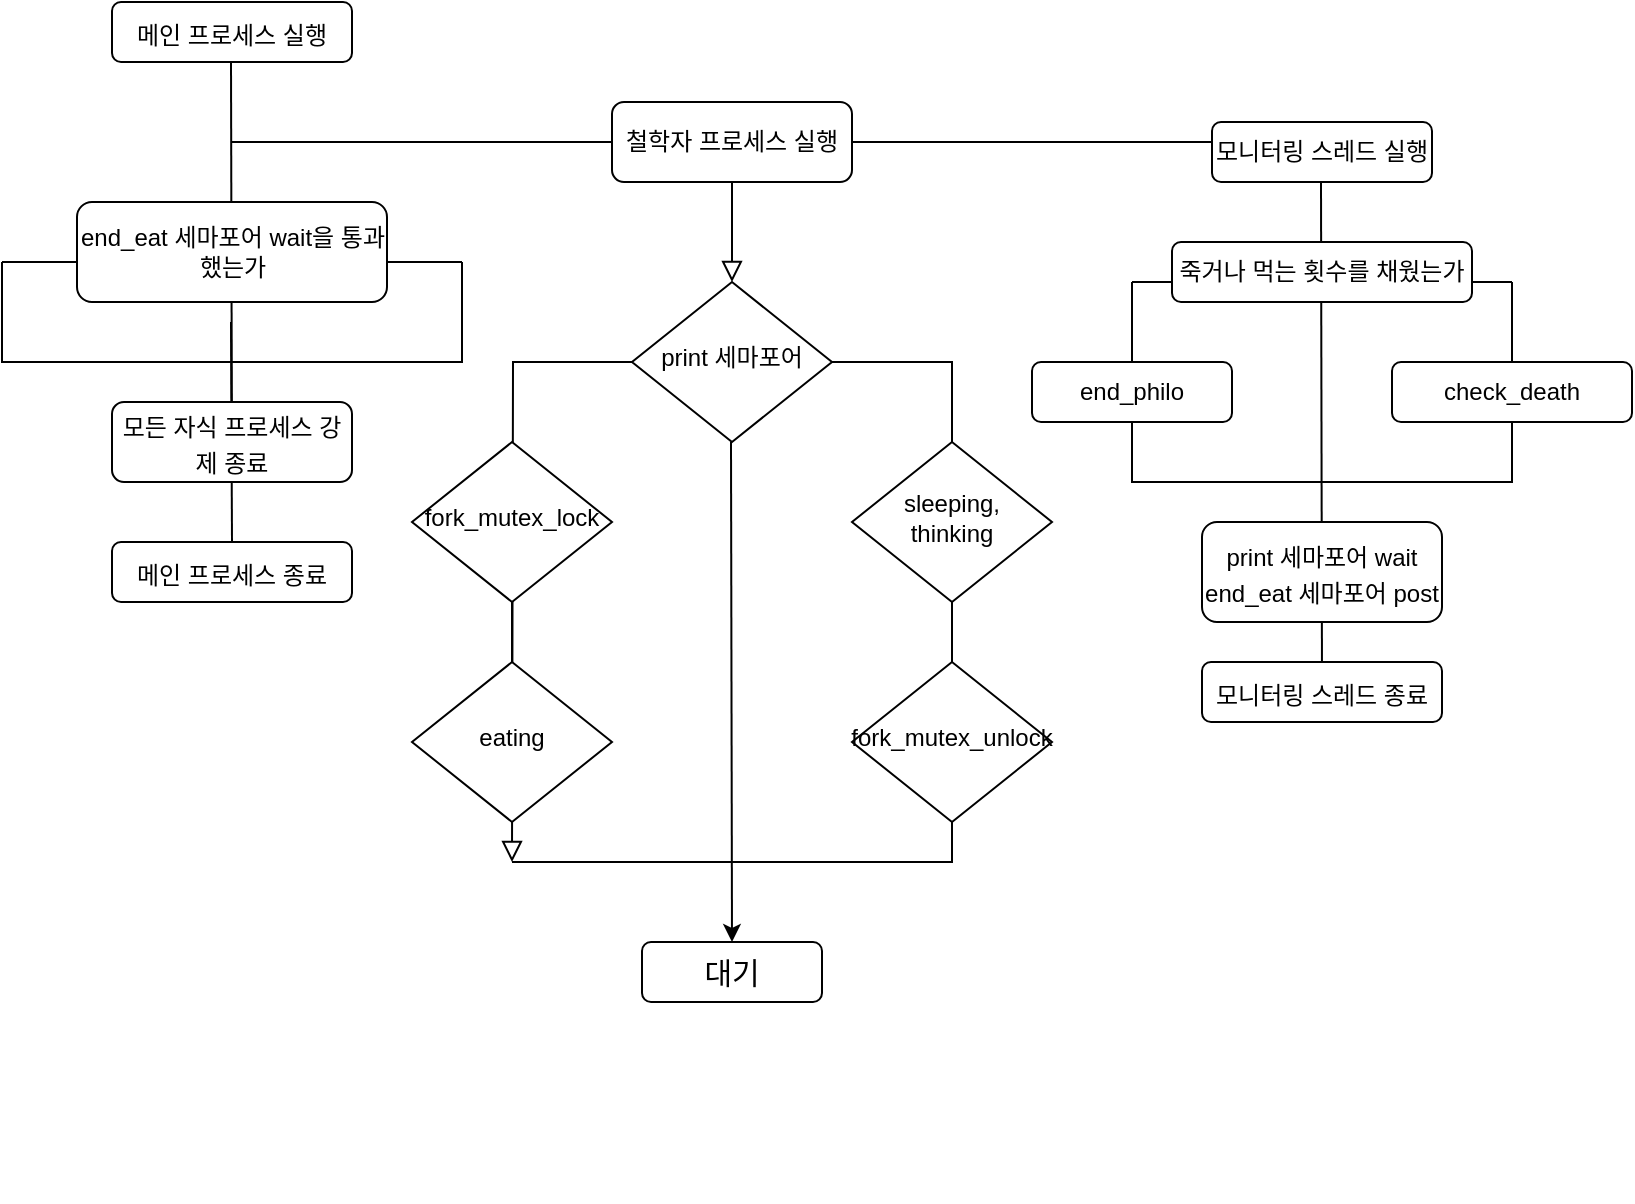 <mxfile version="20.0.1" type="github">
  <diagram id="uqdI3uxe2mKfC2IrHBiJ" name="Page-1">
    <mxGraphModel dx="1573" dy="834" grid="1" gridSize="10" guides="1" tooltips="1" connect="1" arrows="1" fold="1" page="1" pageScale="1" pageWidth="850" pageHeight="1100" math="0" shadow="0">
      <root>
        <mxCell id="0" />
        <mxCell id="1" parent="0" />
        <mxCell id="PLW9pPy8reArhbwLxWtk-1" value="&lt;font style=&quot;font-size: 12px;&quot;&gt;메인 프로세스 실행&lt;/font&gt;" style="rounded=1;whiteSpace=wrap;html=1;fontSize=15;" vertex="1" parent="1">
          <mxGeometry x="160" y="20" width="120" height="30" as="geometry" />
        </mxCell>
        <mxCell id="PLW9pPy8reArhbwLxWtk-2" value="" style="endArrow=none;html=1;rounded=0;fontSize=15;" edge="1" parent="1">
          <mxGeometry width="50" height="50" relative="1" as="geometry">
            <mxPoint x="220" y="260" as="sourcePoint" />
            <mxPoint x="219.5" y="50" as="targetPoint" />
          </mxGeometry>
        </mxCell>
        <mxCell id="PLW9pPy8reArhbwLxWtk-4" value="" style="swimlane;startSize=0;fontSize=12;" vertex="1" parent="1">
          <mxGeometry x="105" y="150" width="230" height="50" as="geometry" />
        </mxCell>
        <mxCell id="PLW9pPy8reArhbwLxWtk-6" value="" style="endArrow=none;html=1;rounded=0;fontSize=12;entryX=0.5;entryY=0;entryDx=0;entryDy=0;" edge="1" parent="PLW9pPy8reArhbwLxWtk-4" target="PLW9pPy8reArhbwLxWtk-8">
          <mxGeometry width="50" height="50" relative="1" as="geometry">
            <mxPoint x="114.5" y="30" as="sourcePoint" />
            <mxPoint x="115" y="70" as="targetPoint" />
          </mxGeometry>
        </mxCell>
        <mxCell id="PLW9pPy8reArhbwLxWtk-7" value="end_eat 세마포어 wait을 통과 했는가" style="rounded=1;whiteSpace=wrap;html=1;fontSize=12;" vertex="1" parent="1">
          <mxGeometry x="142.5" y="120" width="155" height="50" as="geometry" />
        </mxCell>
        <mxCell id="PLW9pPy8reArhbwLxWtk-8" value="&lt;font style=&quot;font-size: 12px;&quot;&gt;메인 프로세스 종료&lt;/font&gt;" style="rounded=1;whiteSpace=wrap;html=1;fontSize=15;" vertex="1" parent="1">
          <mxGeometry x="160" y="290" width="120" height="30" as="geometry" />
        </mxCell>
        <mxCell id="PLW9pPy8reArhbwLxWtk-9" value="" style="endArrow=none;html=1;rounded=0;fontSize=12;" edge="1" parent="1">
          <mxGeometry width="50" height="50" relative="1" as="geometry">
            <mxPoint x="220" y="90" as="sourcePoint" />
            <mxPoint x="710" y="90" as="targetPoint" />
          </mxGeometry>
        </mxCell>
        <mxCell id="PLW9pPy8reArhbwLxWtk-23" value="&lt;font style=&quot;font-size: 12px;&quot;&gt;모든 자식 프로세스 강제 종료&lt;/font&gt;" style="rounded=1;whiteSpace=wrap;html=1;fontSize=15;" vertex="1" parent="1">
          <mxGeometry x="160" y="220" width="120" height="40" as="geometry" />
        </mxCell>
        <mxCell id="PLW9pPy8reArhbwLxWtk-26" value="" style="group" vertex="1" connectable="0" parent="1">
          <mxGeometry x="310" y="70" width="320" height="550" as="geometry" />
        </mxCell>
        <mxCell id="PLW9pPy8reArhbwLxWtk-25" value="" style="group" vertex="1" connectable="0" parent="PLW9pPy8reArhbwLxWtk-26">
          <mxGeometry x="50" width="270" height="550" as="geometry" />
        </mxCell>
        <mxCell id="PLW9pPy8reArhbwLxWtk-10" value="" style="edgeStyle=orthogonalEdgeStyle;rounded=0;html=1;jettySize=auto;orthogonalLoop=1;fontSize=11;endArrow=none;endFill=0;endSize=8;strokeWidth=1;shadow=0;labelBackgroundColor=none;" edge="1" parent="PLW9pPy8reArhbwLxWtk-25" source="PLW9pPy8reArhbwLxWtk-13">
          <mxGeometry y="10" relative="1" as="geometry">
            <mxPoint as="offset" />
            <mxPoint x="-260" y="60" as="sourcePoint" />
            <mxPoint y="380" as="targetPoint" />
            <Array as="points">
              <mxPoint x="220" y="130" />
              <mxPoint x="220" y="380" />
            </Array>
          </mxGeometry>
        </mxCell>
        <mxCell id="PLW9pPy8reArhbwLxWtk-11" value="철학자 프로세스 실행" style="rounded=1;whiteSpace=wrap;html=1;fontSize=12;glass=0;strokeWidth=1;shadow=0;" vertex="1" parent="PLW9pPy8reArhbwLxWtk-25">
          <mxGeometry x="50" width="120" height="40" as="geometry" />
        </mxCell>
        <mxCell id="PLW9pPy8reArhbwLxWtk-12" value="sleeping, thinking" style="rhombus;whiteSpace=wrap;html=1;shadow=0;fontFamily=Helvetica;fontSize=12;align=center;strokeWidth=1;spacing=6;spacingTop=-4;" vertex="1" parent="PLW9pPy8reArhbwLxWtk-25">
          <mxGeometry x="170" y="170" width="100" height="80" as="geometry" />
        </mxCell>
        <mxCell id="PLW9pPy8reArhbwLxWtk-13" value="print 세마포어" style="rhombus;whiteSpace=wrap;html=1;shadow=0;fontFamily=Helvetica;fontSize=12;align=center;strokeWidth=1;spacing=6;spacingTop=-4;" vertex="1" parent="PLW9pPy8reArhbwLxWtk-25">
          <mxGeometry x="60" y="90" width="100" height="80" as="geometry" />
        </mxCell>
        <mxCell id="PLW9pPy8reArhbwLxWtk-16" value="fork_mutex_unlock" style="rhombus;whiteSpace=wrap;html=1;shadow=0;fontFamily=Helvetica;fontSize=12;align=center;strokeWidth=1;spacing=6;spacingTop=-4;" vertex="1" parent="PLW9pPy8reArhbwLxWtk-25">
          <mxGeometry x="170" y="280" width="100" height="80" as="geometry" />
        </mxCell>
        <mxCell id="PLW9pPy8reArhbwLxWtk-19" value="" style="endArrow=classic;html=1;rounded=0;fontSize=15;entryX=0.5;entryY=0;entryDx=0;entryDy=0;" edge="1" parent="PLW9pPy8reArhbwLxWtk-25" target="PLW9pPy8reArhbwLxWtk-21">
          <mxGeometry width="50" height="50" relative="1" as="geometry">
            <mxPoint x="109.5" y="170" as="sourcePoint" />
            <mxPoint x="110" y="530" as="targetPoint" />
          </mxGeometry>
        </mxCell>
        <mxCell id="PLW9pPy8reArhbwLxWtk-21" value="대기" style="rounded=1;whiteSpace=wrap;html=1;fontSize=15;" vertex="1" parent="PLW9pPy8reArhbwLxWtk-25">
          <mxGeometry x="65" y="420" width="90" height="30" as="geometry" />
        </mxCell>
        <mxCell id="PLW9pPy8reArhbwLxWtk-22" value="" style="rounded=0;html=1;jettySize=auto;orthogonalLoop=1;fontSize=11;endArrow=block;endFill=0;endSize=8;strokeWidth=1;shadow=0;labelBackgroundColor=none;edgeStyle=orthogonalEdgeStyle;" edge="1" parent="PLW9pPy8reArhbwLxWtk-25" source="PLW9pPy8reArhbwLxWtk-11" target="PLW9pPy8reArhbwLxWtk-13">
          <mxGeometry relative="1" as="geometry" />
        </mxCell>
        <mxCell id="PLW9pPy8reArhbwLxWtk-14" value="" style="rounded=0;html=1;jettySize=auto;orthogonalLoop=1;fontSize=11;endArrow=block;endFill=0;endSize=8;strokeWidth=1;shadow=0;labelBackgroundColor=none;edgeStyle=orthogonalEdgeStyle;" edge="1" parent="PLW9pPy8reArhbwLxWtk-25" source="PLW9pPy8reArhbwLxWtk-13">
          <mxGeometry y="20" relative="1" as="geometry">
            <mxPoint as="offset" />
            <mxPoint y="380" as="targetPoint" />
          </mxGeometry>
        </mxCell>
        <mxCell id="PLW9pPy8reArhbwLxWtk-18" value="" style="rounded=0;html=1;jettySize=auto;orthogonalLoop=1;fontSize=11;endArrow=none;endFill=0;endSize=8;strokeWidth=1;shadow=0;labelBackgroundColor=none;edgeStyle=orthogonalEdgeStyle;entryX=0.5;entryY=0;entryDx=0;entryDy=0;" edge="1" parent="PLW9pPy8reArhbwLxWtk-26" source="PLW9pPy8reArhbwLxWtk-17" target="PLW9pPy8reArhbwLxWtk-15">
          <mxGeometry x="0.333" y="20" relative="1" as="geometry">
            <mxPoint as="offset" />
            <mxPoint x="50" y="170" as="sourcePoint" />
            <mxPoint x="110" y="430" as="targetPoint" />
          </mxGeometry>
        </mxCell>
        <mxCell id="PLW9pPy8reArhbwLxWtk-15" value="eating" style="rhombus;whiteSpace=wrap;html=1;shadow=0;fontFamily=Helvetica;fontSize=12;align=center;strokeWidth=1;spacing=6;spacingTop=-4;" vertex="1" parent="PLW9pPy8reArhbwLxWtk-26">
          <mxGeometry y="280" width="100" height="80" as="geometry" />
        </mxCell>
        <mxCell id="PLW9pPy8reArhbwLxWtk-17" value="fork_mutex_lock" style="rhombus;whiteSpace=wrap;html=1;shadow=0;fontFamily=Helvetica;fontSize=12;align=center;strokeWidth=1;spacing=6;spacingTop=-4;" vertex="1" parent="PLW9pPy8reArhbwLxWtk-26">
          <mxGeometry y="170" width="100" height="80" as="geometry" />
        </mxCell>
        <mxCell id="PLW9pPy8reArhbwLxWtk-41" value="" style="group" vertex="1" connectable="0" parent="1">
          <mxGeometry x="670" y="80" width="250" height="300" as="geometry" />
        </mxCell>
        <mxCell id="PLW9pPy8reArhbwLxWtk-28" value="모니터링 스레드 실행" style="rounded=1;whiteSpace=wrap;html=1;" vertex="1" parent="PLW9pPy8reArhbwLxWtk-41">
          <mxGeometry x="40" width="110" height="30" as="geometry" />
        </mxCell>
        <mxCell id="PLW9pPy8reArhbwLxWtk-31" value="" style="swimlane;startSize=0;fontSize=12;" vertex="1" parent="PLW9pPy8reArhbwLxWtk-41">
          <mxGeometry y="80" width="190" height="100" as="geometry" />
        </mxCell>
        <mxCell id="PLW9pPy8reArhbwLxWtk-33" value="" style="endArrow=none;html=1;rounded=0;fontSize=12;" edge="1" parent="PLW9pPy8reArhbwLxWtk-31">
          <mxGeometry width="50" height="50" relative="1" as="geometry">
            <mxPoint x="94.5" y="-50" as="sourcePoint" />
            <mxPoint x="95" y="200" as="targetPoint" />
          </mxGeometry>
        </mxCell>
        <mxCell id="PLW9pPy8reArhbwLxWtk-36" value="end_philo" style="rounded=1;whiteSpace=wrap;html=1;fontSize=12;" vertex="1" parent="PLW9pPy8reArhbwLxWtk-31">
          <mxGeometry x="-50" y="40" width="100" height="30" as="geometry" />
        </mxCell>
        <mxCell id="PLW9pPy8reArhbwLxWtk-34" value="죽거나 먹는 횟수를 채웠는가" style="rounded=1;whiteSpace=wrap;html=1;fontSize=12;" vertex="1" parent="PLW9pPy8reArhbwLxWtk-41">
          <mxGeometry x="20" y="60" width="150" height="30" as="geometry" />
        </mxCell>
        <mxCell id="PLW9pPy8reArhbwLxWtk-35" value="&lt;font style=&quot;font-size: 12px;&quot;&gt;print 세마포어 wait&lt;br&gt;end_eat 세마포어 post&lt;br&gt;&lt;/font&gt;" style="rounded=1;whiteSpace=wrap;html=1;fontSize=15;" vertex="1" parent="PLW9pPy8reArhbwLxWtk-41">
          <mxGeometry x="35" y="200" width="120" height="50" as="geometry" />
        </mxCell>
        <mxCell id="PLW9pPy8reArhbwLxWtk-32" value="check_death" style="rounded=1;whiteSpace=wrap;html=1;fontSize=12;" vertex="1" parent="PLW9pPy8reArhbwLxWtk-41">
          <mxGeometry x="130" y="120" width="120" height="30" as="geometry" />
        </mxCell>
        <mxCell id="PLW9pPy8reArhbwLxWtk-40" value="&lt;span style=&quot;font-size: 12px;&quot;&gt;모니터링 스레드 종료&lt;/span&gt;" style="rounded=1;whiteSpace=wrap;html=1;fontSize=15;" vertex="1" parent="PLW9pPy8reArhbwLxWtk-41">
          <mxGeometry x="35" y="270" width="120" height="30" as="geometry" />
        </mxCell>
      </root>
    </mxGraphModel>
  </diagram>
</mxfile>
